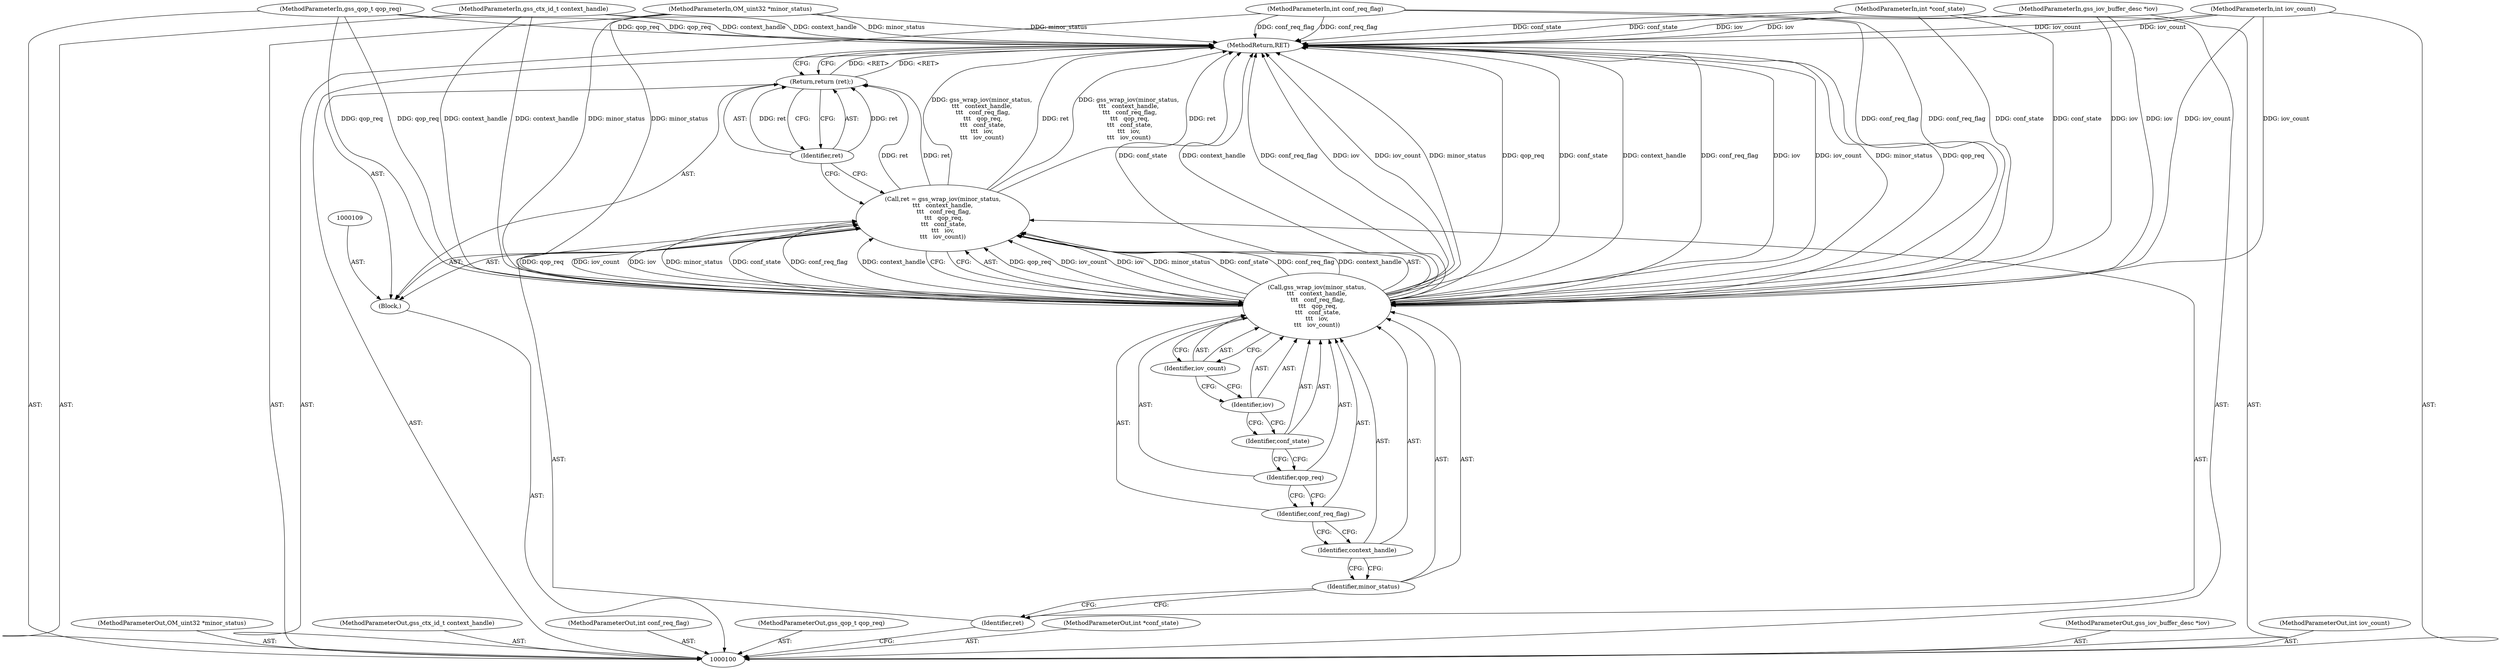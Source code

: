 digraph "1_krb5_b51b33f2bc5d1497ddf5bd107f791c101695000d_25" {
"1000122" [label="(MethodReturn,RET)"];
"1000101" [label="(MethodParameterIn,OM_uint32 *minor_status)"];
"1000147" [label="(MethodParameterOut,OM_uint32 *minor_status)"];
"1000110" [label="(Call,ret = gss_wrap_iov(minor_status,\n\t\t\t   context_handle,\n \t\t\t   conf_req_flag,\n \t\t\t   qop_req,\n \t\t\t   conf_state,\n\t\t\t   iov,\n\t\t\t   iov_count))"];
"1000111" [label="(Identifier,ret)"];
"1000113" [label="(Identifier,minor_status)"];
"1000112" [label="(Call,gss_wrap_iov(minor_status,\n\t\t\t   context_handle,\n \t\t\t   conf_req_flag,\n \t\t\t   qop_req,\n \t\t\t   conf_state,\n\t\t\t   iov,\n\t\t\t   iov_count))"];
"1000114" [label="(Identifier,context_handle)"];
"1000115" [label="(Identifier,conf_req_flag)"];
"1000116" [label="(Identifier,qop_req)"];
"1000117" [label="(Identifier,conf_state)"];
"1000118" [label="(Identifier,iov)"];
"1000119" [label="(Identifier,iov_count)"];
"1000120" [label="(Return,return (ret);)"];
"1000121" [label="(Identifier,ret)"];
"1000102" [label="(MethodParameterIn,gss_ctx_id_t context_handle)"];
"1000148" [label="(MethodParameterOut,gss_ctx_id_t context_handle)"];
"1000103" [label="(MethodParameterIn,int conf_req_flag)"];
"1000149" [label="(MethodParameterOut,int conf_req_flag)"];
"1000104" [label="(MethodParameterIn,gss_qop_t qop_req)"];
"1000150" [label="(MethodParameterOut,gss_qop_t qop_req)"];
"1000105" [label="(MethodParameterIn,int *conf_state)"];
"1000151" [label="(MethodParameterOut,int *conf_state)"];
"1000106" [label="(MethodParameterIn,gss_iov_buffer_desc *iov)"];
"1000152" [label="(MethodParameterOut,gss_iov_buffer_desc *iov)"];
"1000107" [label="(MethodParameterIn,int iov_count)"];
"1000153" [label="(MethodParameterOut,int iov_count)"];
"1000108" [label="(Block,)"];
"1000122" -> "1000100"  [label="AST: "];
"1000122" -> "1000120"  [label="CFG: "];
"1000112" -> "1000122"  [label="DDG: conf_state"];
"1000112" -> "1000122"  [label="DDG: context_handle"];
"1000112" -> "1000122"  [label="DDG: conf_req_flag"];
"1000112" -> "1000122"  [label="DDG: iov"];
"1000112" -> "1000122"  [label="DDG: iov_count"];
"1000112" -> "1000122"  [label="DDG: minor_status"];
"1000112" -> "1000122"  [label="DDG: qop_req"];
"1000107" -> "1000122"  [label="DDG: iov_count"];
"1000104" -> "1000122"  [label="DDG: qop_req"];
"1000105" -> "1000122"  [label="DDG: conf_state"];
"1000103" -> "1000122"  [label="DDG: conf_req_flag"];
"1000106" -> "1000122"  [label="DDG: iov"];
"1000102" -> "1000122"  [label="DDG: context_handle"];
"1000110" -> "1000122"  [label="DDG: gss_wrap_iov(minor_status,\n\t\t\t   context_handle,\n \t\t\t   conf_req_flag,\n \t\t\t   qop_req,\n \t\t\t   conf_state,\n\t\t\t   iov,\n\t\t\t   iov_count)"];
"1000110" -> "1000122"  [label="DDG: ret"];
"1000101" -> "1000122"  [label="DDG: minor_status"];
"1000120" -> "1000122"  [label="DDG: <RET>"];
"1000101" -> "1000100"  [label="AST: "];
"1000101" -> "1000122"  [label="DDG: minor_status"];
"1000101" -> "1000112"  [label="DDG: minor_status"];
"1000147" -> "1000100"  [label="AST: "];
"1000110" -> "1000108"  [label="AST: "];
"1000110" -> "1000112"  [label="CFG: "];
"1000111" -> "1000110"  [label="AST: "];
"1000112" -> "1000110"  [label="AST: "];
"1000121" -> "1000110"  [label="CFG: "];
"1000110" -> "1000122"  [label="DDG: gss_wrap_iov(minor_status,\n\t\t\t   context_handle,\n \t\t\t   conf_req_flag,\n \t\t\t   qop_req,\n \t\t\t   conf_state,\n\t\t\t   iov,\n\t\t\t   iov_count)"];
"1000110" -> "1000122"  [label="DDG: ret"];
"1000112" -> "1000110"  [label="DDG: qop_req"];
"1000112" -> "1000110"  [label="DDG: iov_count"];
"1000112" -> "1000110"  [label="DDG: iov"];
"1000112" -> "1000110"  [label="DDG: minor_status"];
"1000112" -> "1000110"  [label="DDG: conf_state"];
"1000112" -> "1000110"  [label="DDG: conf_req_flag"];
"1000112" -> "1000110"  [label="DDG: context_handle"];
"1000110" -> "1000120"  [label="DDG: ret"];
"1000111" -> "1000110"  [label="AST: "];
"1000111" -> "1000100"  [label="CFG: "];
"1000113" -> "1000111"  [label="CFG: "];
"1000113" -> "1000112"  [label="AST: "];
"1000113" -> "1000111"  [label="CFG: "];
"1000114" -> "1000113"  [label="CFG: "];
"1000112" -> "1000110"  [label="AST: "];
"1000112" -> "1000119"  [label="CFG: "];
"1000113" -> "1000112"  [label="AST: "];
"1000114" -> "1000112"  [label="AST: "];
"1000115" -> "1000112"  [label="AST: "];
"1000116" -> "1000112"  [label="AST: "];
"1000117" -> "1000112"  [label="AST: "];
"1000118" -> "1000112"  [label="AST: "];
"1000119" -> "1000112"  [label="AST: "];
"1000110" -> "1000112"  [label="CFG: "];
"1000112" -> "1000122"  [label="DDG: conf_state"];
"1000112" -> "1000122"  [label="DDG: context_handle"];
"1000112" -> "1000122"  [label="DDG: conf_req_flag"];
"1000112" -> "1000122"  [label="DDG: iov"];
"1000112" -> "1000122"  [label="DDG: iov_count"];
"1000112" -> "1000122"  [label="DDG: minor_status"];
"1000112" -> "1000122"  [label="DDG: qop_req"];
"1000112" -> "1000110"  [label="DDG: qop_req"];
"1000112" -> "1000110"  [label="DDG: iov_count"];
"1000112" -> "1000110"  [label="DDG: iov"];
"1000112" -> "1000110"  [label="DDG: minor_status"];
"1000112" -> "1000110"  [label="DDG: conf_state"];
"1000112" -> "1000110"  [label="DDG: conf_req_flag"];
"1000112" -> "1000110"  [label="DDG: context_handle"];
"1000101" -> "1000112"  [label="DDG: minor_status"];
"1000102" -> "1000112"  [label="DDG: context_handle"];
"1000103" -> "1000112"  [label="DDG: conf_req_flag"];
"1000104" -> "1000112"  [label="DDG: qop_req"];
"1000105" -> "1000112"  [label="DDG: conf_state"];
"1000106" -> "1000112"  [label="DDG: iov"];
"1000107" -> "1000112"  [label="DDG: iov_count"];
"1000114" -> "1000112"  [label="AST: "];
"1000114" -> "1000113"  [label="CFG: "];
"1000115" -> "1000114"  [label="CFG: "];
"1000115" -> "1000112"  [label="AST: "];
"1000115" -> "1000114"  [label="CFG: "];
"1000116" -> "1000115"  [label="CFG: "];
"1000116" -> "1000112"  [label="AST: "];
"1000116" -> "1000115"  [label="CFG: "];
"1000117" -> "1000116"  [label="CFG: "];
"1000117" -> "1000112"  [label="AST: "];
"1000117" -> "1000116"  [label="CFG: "];
"1000118" -> "1000117"  [label="CFG: "];
"1000118" -> "1000112"  [label="AST: "];
"1000118" -> "1000117"  [label="CFG: "];
"1000119" -> "1000118"  [label="CFG: "];
"1000119" -> "1000112"  [label="AST: "];
"1000119" -> "1000118"  [label="CFG: "];
"1000112" -> "1000119"  [label="CFG: "];
"1000120" -> "1000108"  [label="AST: "];
"1000120" -> "1000121"  [label="CFG: "];
"1000121" -> "1000120"  [label="AST: "];
"1000122" -> "1000120"  [label="CFG: "];
"1000120" -> "1000122"  [label="DDG: <RET>"];
"1000121" -> "1000120"  [label="DDG: ret"];
"1000110" -> "1000120"  [label="DDG: ret"];
"1000121" -> "1000120"  [label="AST: "];
"1000121" -> "1000110"  [label="CFG: "];
"1000120" -> "1000121"  [label="CFG: "];
"1000121" -> "1000120"  [label="DDG: ret"];
"1000102" -> "1000100"  [label="AST: "];
"1000102" -> "1000122"  [label="DDG: context_handle"];
"1000102" -> "1000112"  [label="DDG: context_handle"];
"1000148" -> "1000100"  [label="AST: "];
"1000103" -> "1000100"  [label="AST: "];
"1000103" -> "1000122"  [label="DDG: conf_req_flag"];
"1000103" -> "1000112"  [label="DDG: conf_req_flag"];
"1000149" -> "1000100"  [label="AST: "];
"1000104" -> "1000100"  [label="AST: "];
"1000104" -> "1000122"  [label="DDG: qop_req"];
"1000104" -> "1000112"  [label="DDG: qop_req"];
"1000150" -> "1000100"  [label="AST: "];
"1000105" -> "1000100"  [label="AST: "];
"1000105" -> "1000122"  [label="DDG: conf_state"];
"1000105" -> "1000112"  [label="DDG: conf_state"];
"1000151" -> "1000100"  [label="AST: "];
"1000106" -> "1000100"  [label="AST: "];
"1000106" -> "1000122"  [label="DDG: iov"];
"1000106" -> "1000112"  [label="DDG: iov"];
"1000152" -> "1000100"  [label="AST: "];
"1000107" -> "1000100"  [label="AST: "];
"1000107" -> "1000122"  [label="DDG: iov_count"];
"1000107" -> "1000112"  [label="DDG: iov_count"];
"1000153" -> "1000100"  [label="AST: "];
"1000108" -> "1000100"  [label="AST: "];
"1000109" -> "1000108"  [label="AST: "];
"1000110" -> "1000108"  [label="AST: "];
"1000120" -> "1000108"  [label="AST: "];
}
